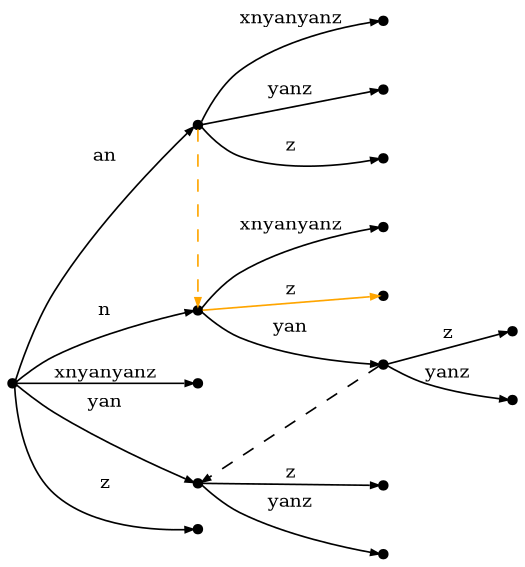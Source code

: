 digraph {
	rankdir="LR";  // horizontal layout
    node [label="" size="0.001" shape="circle" height="0.05" fillcolor="black" style="filled"]
    edge [fontsize="9" arrowsize="0.4" len="1.0" penwidth="0.8"]

    r -> ra [label="an"]
    ra -> rax [label="xnyanyanz"]
    ra -> ray [label="yanz"]
    ra -> raz [label="z"]

    r -> rn [label="n"]
    rn -> rnx [label="xnyanyanz"]
    rn -> rnz [label="z", color="orange"] // can be missed
    rn -> rny [label="yan"]
    rny -> rnyz [label="z"]
    rny -> rnyy [label="yanz"]

    r -> rx [label="xnyanyanz"]

    r -> ry [label="yan"]
    ry -> ryz [label="z"]
    ry -> ryy [label="yanz"]

    r -> rz [label="z"]

    rny -> ry [style="dashed" constraint=false]
    ra -> rn [style="dashed" constraint=false, color="orange"]
}
